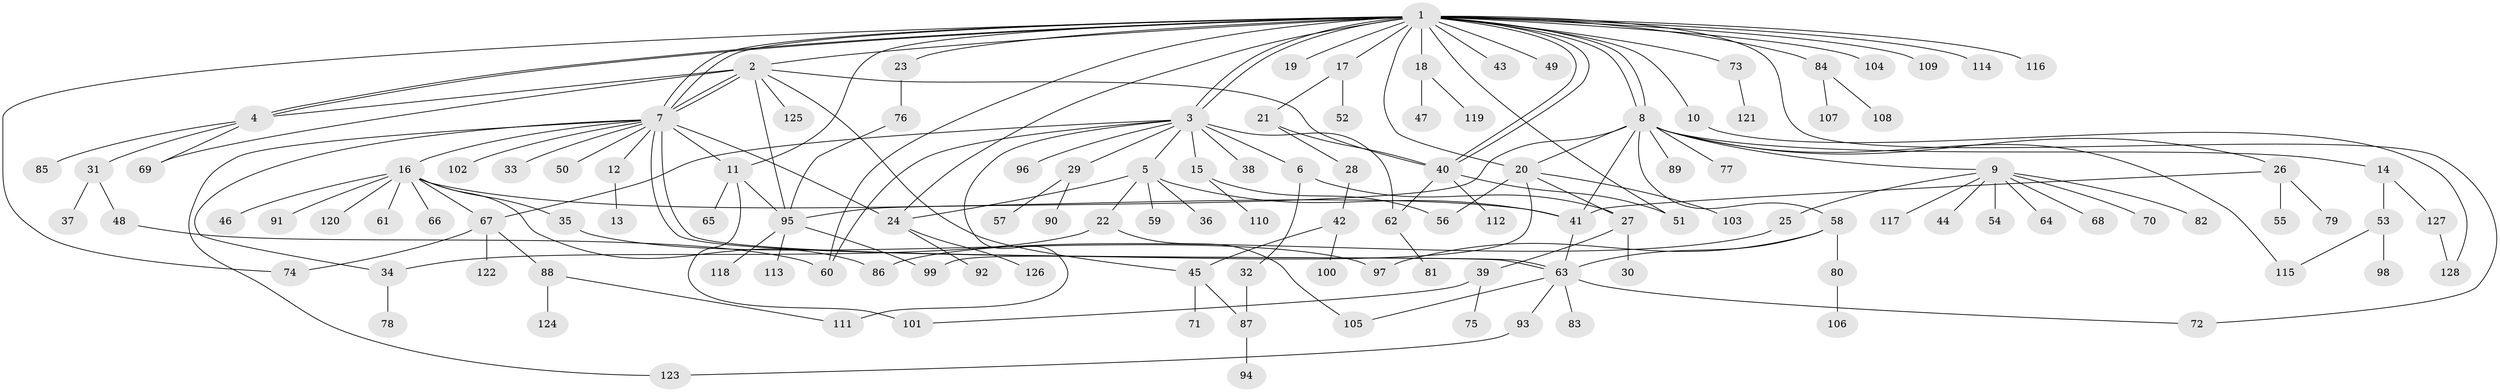 // Generated by graph-tools (version 1.1) at 2025/01/03/09/25 03:01:40]
// undirected, 128 vertices, 172 edges
graph export_dot {
graph [start="1"]
  node [color=gray90,style=filled];
  1;
  2;
  3;
  4;
  5;
  6;
  7;
  8;
  9;
  10;
  11;
  12;
  13;
  14;
  15;
  16;
  17;
  18;
  19;
  20;
  21;
  22;
  23;
  24;
  25;
  26;
  27;
  28;
  29;
  30;
  31;
  32;
  33;
  34;
  35;
  36;
  37;
  38;
  39;
  40;
  41;
  42;
  43;
  44;
  45;
  46;
  47;
  48;
  49;
  50;
  51;
  52;
  53;
  54;
  55;
  56;
  57;
  58;
  59;
  60;
  61;
  62;
  63;
  64;
  65;
  66;
  67;
  68;
  69;
  70;
  71;
  72;
  73;
  74;
  75;
  76;
  77;
  78;
  79;
  80;
  81;
  82;
  83;
  84;
  85;
  86;
  87;
  88;
  89;
  90;
  91;
  92;
  93;
  94;
  95;
  96;
  97;
  98;
  99;
  100;
  101;
  102;
  103;
  104;
  105;
  106;
  107;
  108;
  109;
  110;
  111;
  112;
  113;
  114;
  115;
  116;
  117;
  118;
  119;
  120;
  121;
  122;
  123;
  124;
  125;
  126;
  127;
  128;
  1 -- 2;
  1 -- 3;
  1 -- 3;
  1 -- 4;
  1 -- 4;
  1 -- 7;
  1 -- 7;
  1 -- 8;
  1 -- 8;
  1 -- 10;
  1 -- 11;
  1 -- 17;
  1 -- 18;
  1 -- 19;
  1 -- 20;
  1 -- 23;
  1 -- 24;
  1 -- 40;
  1 -- 40;
  1 -- 43;
  1 -- 49;
  1 -- 51;
  1 -- 60;
  1 -- 72;
  1 -- 73;
  1 -- 74;
  1 -- 84;
  1 -- 104;
  1 -- 109;
  1 -- 114;
  1 -- 116;
  2 -- 4;
  2 -- 7;
  2 -- 7;
  2 -- 40;
  2 -- 45;
  2 -- 69;
  2 -- 95;
  2 -- 125;
  3 -- 5;
  3 -- 6;
  3 -- 15;
  3 -- 29;
  3 -- 38;
  3 -- 60;
  3 -- 62;
  3 -- 67;
  3 -- 96;
  3 -- 111;
  4 -- 31;
  4 -- 69;
  4 -- 85;
  5 -- 22;
  5 -- 24;
  5 -- 36;
  5 -- 41;
  5 -- 59;
  6 -- 27;
  6 -- 32;
  7 -- 11;
  7 -- 12;
  7 -- 16;
  7 -- 24;
  7 -- 33;
  7 -- 34;
  7 -- 50;
  7 -- 63;
  7 -- 63;
  7 -- 102;
  7 -- 123;
  8 -- 9;
  8 -- 14;
  8 -- 20;
  8 -- 26;
  8 -- 41;
  8 -- 58;
  8 -- 77;
  8 -- 89;
  8 -- 95;
  8 -- 115;
  9 -- 25;
  9 -- 44;
  9 -- 54;
  9 -- 64;
  9 -- 68;
  9 -- 70;
  9 -- 82;
  9 -- 117;
  10 -- 128;
  11 -- 65;
  11 -- 95;
  11 -- 101;
  12 -- 13;
  14 -- 53;
  14 -- 127;
  15 -- 56;
  15 -- 110;
  16 -- 35;
  16 -- 41;
  16 -- 46;
  16 -- 61;
  16 -- 66;
  16 -- 67;
  16 -- 86;
  16 -- 91;
  16 -- 120;
  17 -- 21;
  17 -- 52;
  18 -- 47;
  18 -- 119;
  20 -- 27;
  20 -- 56;
  20 -- 99;
  20 -- 103;
  21 -- 28;
  21 -- 40;
  22 -- 34;
  22 -- 105;
  23 -- 76;
  24 -- 92;
  24 -- 126;
  25 -- 86;
  26 -- 41;
  26 -- 55;
  26 -- 79;
  27 -- 30;
  27 -- 39;
  28 -- 42;
  29 -- 57;
  29 -- 90;
  31 -- 37;
  31 -- 48;
  32 -- 87;
  34 -- 78;
  35 -- 97;
  39 -- 75;
  39 -- 101;
  40 -- 51;
  40 -- 62;
  40 -- 112;
  41 -- 63;
  42 -- 45;
  42 -- 100;
  45 -- 71;
  45 -- 87;
  48 -- 60;
  53 -- 98;
  53 -- 115;
  58 -- 63;
  58 -- 80;
  58 -- 97;
  62 -- 81;
  63 -- 72;
  63 -- 83;
  63 -- 93;
  63 -- 105;
  67 -- 74;
  67 -- 88;
  67 -- 122;
  73 -- 121;
  76 -- 95;
  80 -- 106;
  84 -- 107;
  84 -- 108;
  87 -- 94;
  88 -- 111;
  88 -- 124;
  93 -- 123;
  95 -- 99;
  95 -- 113;
  95 -- 118;
  127 -- 128;
}
